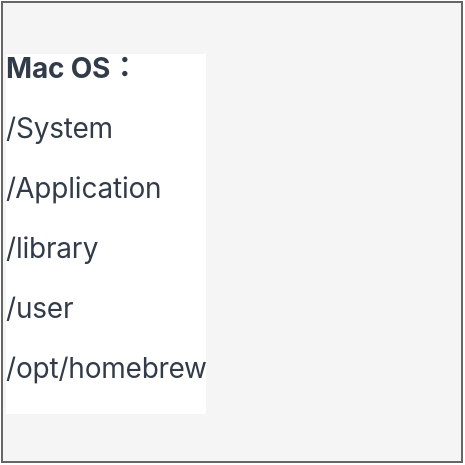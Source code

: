 <mxfile version="24.2.5" type="github">
  <diagram name="第 1 页" id="QQlThuJ3MN2QRlLtmJEH">
    <mxGraphModel dx="817" dy="474" grid="1" gridSize="10" guides="1" tooltips="1" connect="1" arrows="1" fold="1" page="1" pageScale="1" pageWidth="827" pageHeight="1169" math="0" shadow="0">
      <root>
        <mxCell id="0" />
        <mxCell id="1" parent="0" />
        <mxCell id="Fv0L2Jqo6NrWQz_DmO0r-1" value="&lt;div class=&quot;&quot; data-block=&quot;true&quot; data-editor=&quot;5hfr3&quot; data-offset-key=&quot;sakc-0-0&quot; style=&quot;box-sizing: border-box; margin: 0px; padding: 0px; border: 0px; font-variant-numeric: inherit; font-variant-east-asian: inherit; font-variant-alternates: inherit; font-variant-position: inherit; font-stretch: inherit; font-size: 14px; line-height: 100%; font-family: Inter, Helvetica, Arial, sans-serif; font-optical-sizing: inherit; font-kerning: inherit; font-feature-settings: inherit; font-variation-settings: inherit; vertical-align: baseline; color: rgb(50, 59, 74); letter-spacing: -0.1px; white-space-collapse: preserve;&quot;&gt;&lt;div data-offset-key=&quot;sakc-0-0&quot; class=&quot;public-DraftStyleDefault-block public-DraftStyleDefault-ltr&quot; style=&quot;box-sizing: border-box; margin: 0px 0px 1rem; padding: 0px; border: 0px; font-style: inherit; font-variant: inherit; font-weight: inherit; font-stretch: inherit; font-size: 1em; line-height: 100%; font-family: inherit; font-optical-sizing: inherit; font-kerning: inherit; font-feature-settings: inherit; font-variation-settings: inherit; vertical-align: baseline; position: relative; direction: ltr;&quot;&gt;&lt;span data-offset-key=&quot;sakc-0-0&quot; style=&quot;box-sizing: border-box; margin: 0px; padding: 0px; border: 0px; font-style: inherit; font-variant: inherit; font-weight: bold; font-stretch: inherit; font-size: inherit; line-height: inherit; font-family: inherit; font-optical-sizing: inherit; font-kerning: inherit; font-feature-settings: inherit; font-variation-settings: inherit; vertical-align: baseline;&quot;&gt;Mac OS：&lt;/span&gt;&lt;/div&gt;&lt;/div&gt;&lt;div class=&quot;&quot; data-block=&quot;true&quot; data-editor=&quot;5hfr3&quot; data-offset-key=&quot;4cfpq-0-0&quot; style=&quot;box-sizing: border-box; margin: 0px; padding: 0px; border: 0px; font-variant-numeric: inherit; font-variant-east-asian: inherit; font-variant-alternates: inherit; font-variant-position: inherit; font-stretch: inherit; font-size: 14px; line-height: 100%; font-family: Inter, Helvetica, Arial, sans-serif; font-optical-sizing: inherit; font-kerning: inherit; font-feature-settings: inherit; font-variation-settings: inherit; vertical-align: baseline; color: rgb(50, 59, 74); letter-spacing: -0.1px; white-space-collapse: preserve;&quot;&gt;&lt;div data-offset-key=&quot;4cfpq-0-0&quot; class=&quot;public-DraftStyleDefault-block public-DraftStyleDefault-ltr&quot; style=&quot;box-sizing: border-box; margin: 0px 0px 1rem; padding: 0px; border: 0px; font-style: inherit; font-variant: inherit; font-weight: inherit; font-stretch: inherit; font-size: 1em; line-height: 100%; font-family: inherit; font-optical-sizing: inherit; font-kerning: inherit; font-feature-settings: inherit; font-variation-settings: inherit; vertical-align: baseline; position: relative; direction: ltr;&quot;&gt;&lt;span data-offset-key=&quot;4cfpq-0-0&quot; style=&quot;box-sizing: border-box; margin: 0px; padding: 0px; border: 0px; font: inherit; vertical-align: baseline;&quot;&gt;/System&lt;/span&gt;&lt;/div&gt;&lt;div data-offset-key=&quot;4cfpq-0-0&quot; class=&quot;public-DraftStyleDefault-block public-DraftStyleDefault-ltr&quot; style=&quot;box-sizing: border-box; margin: 0px 0px 1rem; padding: 0px; border: 0px; font-style: inherit; font-variant: inherit; font-weight: inherit; font-stretch: inherit; font-size: 1em; line-height: 100%; font-family: inherit; font-optical-sizing: inherit; font-kerning: inherit; font-feature-settings: inherit; font-variation-settings: inherit; vertical-align: baseline; position: relative; direction: ltr;&quot;&gt;&lt;span style=&quot;font-family: inherit; font-size: inherit; font-style: inherit; font-variant-ligatures: inherit; font-variant-caps: inherit; font-weight: inherit; letter-spacing: -0.1px;&quot;&gt;/Application&lt;/span&gt;&lt;/div&gt;&lt;/div&gt;&lt;div class=&quot;&quot; data-block=&quot;true&quot; data-editor=&quot;5hfr3&quot; data-offset-key=&quot;9sjbd-0-0&quot; style=&quot;box-sizing: border-box; margin: 0px; padding: 0px; border: 0px; font-variant-numeric: inherit; font-variant-east-asian: inherit; font-variant-alternates: inherit; font-variant-position: inherit; font-stretch: inherit; font-size: 14px; line-height: 100%; font-family: Inter, Helvetica, Arial, sans-serif; font-optical-sizing: inherit; font-kerning: inherit; font-feature-settings: inherit; font-variation-settings: inherit; vertical-align: baseline; color: rgb(50, 59, 74); letter-spacing: -0.1px; white-space-collapse: preserve;&quot;&gt;&lt;div data-offset-key=&quot;9sjbd-0-0&quot; class=&quot;public-DraftStyleDefault-block public-DraftStyleDefault-ltr&quot; style=&quot;box-sizing: border-box; margin: 0px 0px 1rem; padding: 0px; border: 0px; font-style: inherit; font-variant: inherit; font-weight: inherit; font-stretch: inherit; font-size: 1em; line-height: 100%; font-family: inherit; font-optical-sizing: inherit; font-kerning: inherit; font-feature-settings: inherit; font-variation-settings: inherit; vertical-align: baseline; position: relative; direction: ltr;&quot;&gt;&lt;span data-offset-key=&quot;9sjbd-0-0&quot; style=&quot;box-sizing: border-box; margin: 0px; padding: 0px; border: 0px; font: inherit; vertical-align: baseline;&quot;&gt;/library&lt;/span&gt;&lt;/div&gt;&lt;/div&gt;&lt;div class=&quot;&quot; data-block=&quot;true&quot; data-editor=&quot;5hfr3&quot; data-offset-key=&quot;7h5bv-0-0&quot; style=&quot;box-sizing: border-box; margin: 0px; padding: 0px; border: 0px; font-variant-numeric: inherit; font-variant-east-asian: inherit; font-variant-alternates: inherit; font-variant-position: inherit; font-stretch: inherit; font-size: 14px; line-height: 100%; font-family: Inter, Helvetica, Arial, sans-serif; font-optical-sizing: inherit; font-kerning: inherit; font-feature-settings: inherit; font-variation-settings: inherit; vertical-align: baseline; color: rgb(50, 59, 74); letter-spacing: -0.1px; white-space-collapse: preserve;&quot;&gt;&lt;div data-offset-key=&quot;7h5bv-0-0&quot; class=&quot;public-DraftStyleDefault-block public-DraftStyleDefault-ltr&quot; style=&quot;box-sizing: border-box; margin: 0px 0px 1rem; padding: 0px; border: 0px; font-style: inherit; font-variant: inherit; font-weight: inherit; font-stretch: inherit; font-size: 1em; line-height: 100%; font-family: inherit; font-optical-sizing: inherit; font-kerning: inherit; font-feature-settings: inherit; font-variation-settings: inherit; vertical-align: baseline; position: relative; direction: ltr;&quot;&gt;&lt;span data-offset-key=&quot;7h5bv-0-0&quot; style=&quot;box-sizing: border-box; margin: 0px; padding: 0px; border: 0px; font: inherit; vertical-align: baseline;&quot;&gt;/user&lt;/span&gt;&lt;/div&gt;&lt;/div&gt;&lt;div class=&quot;&quot; data-block=&quot;true&quot; data-editor=&quot;5hfr3&quot; data-offset-key=&quot;526eq-0-0&quot; style=&quot;box-sizing: border-box; margin: 0px; padding: 0px; border: 0px; font-variant-numeric: inherit; font-variant-east-asian: inherit; font-variant-alternates: inherit; font-variant-position: inherit; font-stretch: inherit; font-size: 14px; line-height: 100%; font-family: Inter, Helvetica, Arial, sans-serif; font-optical-sizing: inherit; font-kerning: inherit; font-feature-settings: inherit; font-variation-settings: inherit; vertical-align: baseline; color: rgb(50, 59, 74); letter-spacing: -0.1px; white-space-collapse: preserve;&quot;&gt;&lt;div data-offset-key=&quot;526eq-0-0&quot; class=&quot;public-DraftStyleDefault-block public-DraftStyleDefault-ltr&quot; style=&quot;box-sizing: border-box; margin: 0px 0px 1rem; padding: 0px; border: 0px; font-style: inherit; font-variant: inherit; font-weight: inherit; font-stretch: inherit; font-size: 1em; line-height: 100%; font-family: inherit; font-optical-sizing: inherit; font-kerning: inherit; font-feature-settings: inherit; font-variation-settings: inherit; vertical-align: baseline; position: relative; direction: ltr;&quot;&gt;&lt;span data-offset-key=&quot;526eq-0-0&quot; style=&quot;box-sizing: border-box; margin: 0px; padding: 0px; border: 0px; font: inherit; vertical-align: baseline;&quot;&gt;/opt/homebrew&lt;/span&gt;&lt;/div&gt;&lt;/div&gt;" style="whiteSpace=wrap;html=1;aspect=fixed;align=left;fillColor=#f5f5f5;fontColor=#333333;strokeColor=#666666;horizontal=1;labelBackgroundColor=default;" vertex="1" parent="1">
          <mxGeometry x="10" y="70" width="230" height="230" as="geometry" />
        </mxCell>
      </root>
    </mxGraphModel>
  </diagram>
</mxfile>
